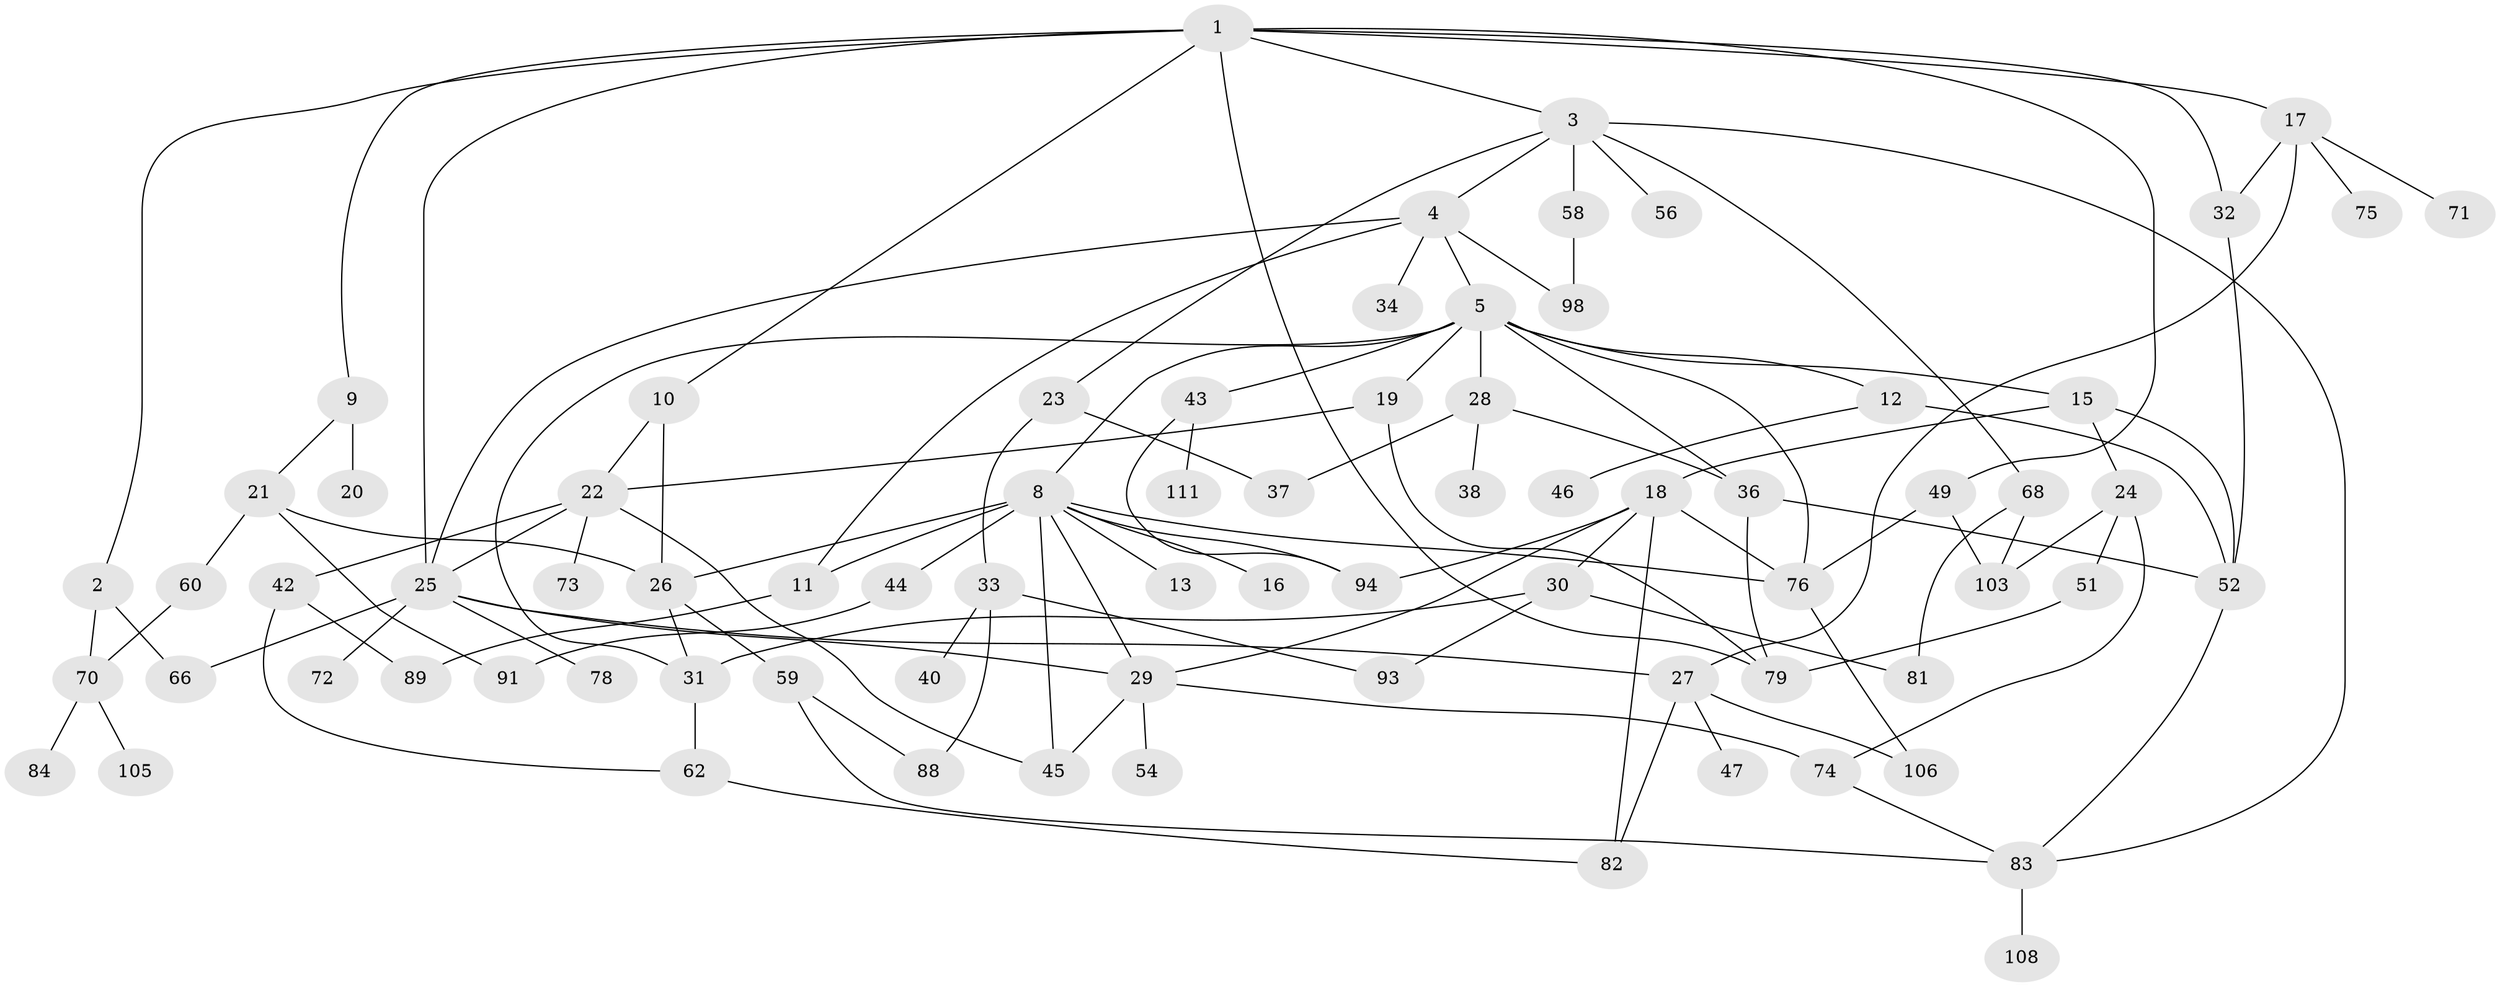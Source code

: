// Generated by graph-tools (version 1.1) at 2025/23/03/03/25 07:23:32]
// undirected, 76 vertices, 120 edges
graph export_dot {
graph [start="1"]
  node [color=gray90,style=filled];
  1 [super="+7"];
  2;
  3 [super="+48"];
  4;
  5 [super="+6"];
  8 [super="+14"];
  9;
  10;
  11 [super="+35"];
  12 [super="+69"];
  13;
  15 [super="+63"];
  16;
  17 [super="+92"];
  18 [super="+39"];
  19;
  20 [super="+67"];
  21 [super="+77"];
  22 [super="+41"];
  23;
  24;
  25 [super="+50"];
  26;
  27 [super="+80"];
  28 [super="+86"];
  29 [super="+53"];
  30;
  31 [super="+55"];
  32 [super="+85"];
  33 [super="+65"];
  34;
  36;
  37;
  38;
  40;
  42;
  43 [super="+87"];
  44;
  45 [super="+57"];
  46;
  47;
  49;
  51 [super="+109"];
  52 [super="+107"];
  54;
  56;
  58 [super="+110"];
  59 [super="+61"];
  60 [super="+64"];
  62;
  66;
  68;
  70 [super="+95"];
  71;
  72;
  73;
  74;
  75;
  76 [super="+90"];
  78;
  79 [super="+97"];
  81 [super="+96"];
  82;
  83 [super="+102"];
  84;
  88 [super="+100"];
  89;
  91;
  93 [super="+99"];
  94 [super="+101"];
  98 [super="+104"];
  103;
  105;
  106;
  108;
  111;
  1 -- 2;
  1 -- 3;
  1 -- 49;
  1 -- 32;
  1 -- 17;
  1 -- 9;
  1 -- 10;
  1 -- 25;
  1 -- 79;
  2 -- 66;
  2 -- 70;
  3 -- 4;
  3 -- 23;
  3 -- 68;
  3 -- 56;
  3 -- 83;
  3 -- 58;
  4 -- 5;
  4 -- 11;
  4 -- 25;
  4 -- 34;
  4 -- 98;
  5 -- 8;
  5 -- 28 [weight=2];
  5 -- 36;
  5 -- 43;
  5 -- 12;
  5 -- 15;
  5 -- 19;
  5 -- 76 [weight=2];
  5 -- 31;
  8 -- 13;
  8 -- 94;
  8 -- 45;
  8 -- 16;
  8 -- 26;
  8 -- 11;
  8 -- 44;
  8 -- 29;
  8 -- 76;
  9 -- 20;
  9 -- 21;
  10 -- 26;
  10 -- 22;
  11 -- 89;
  12 -- 46;
  12 -- 52;
  15 -- 18;
  15 -- 24;
  15 -- 52;
  17 -- 27;
  17 -- 71;
  17 -- 75;
  17 -- 32;
  18 -- 29;
  18 -- 30;
  18 -- 94;
  18 -- 82;
  18 -- 76;
  19 -- 22;
  19 -- 79;
  21 -- 60;
  21 -- 26;
  21 -- 91;
  22 -- 42;
  22 -- 73;
  22 -- 25;
  22 -- 45;
  23 -- 33;
  23 -- 37;
  24 -- 51;
  24 -- 74;
  24 -- 103;
  25 -- 66;
  25 -- 72;
  25 -- 27;
  25 -- 29;
  25 -- 78;
  26 -- 59;
  26 -- 31;
  27 -- 47;
  27 -- 82;
  27 -- 106;
  28 -- 37;
  28 -- 38;
  28 -- 36;
  29 -- 74;
  29 -- 54;
  29 -- 45;
  30 -- 31;
  30 -- 81;
  30 -- 93;
  31 -- 62;
  32 -- 52;
  33 -- 40;
  33 -- 93;
  33 -- 88;
  36 -- 52;
  36 -- 79;
  42 -- 62;
  42 -- 89;
  43 -- 94;
  43 -- 111;
  44 -- 91;
  49 -- 103;
  49 -- 76;
  51 -- 79;
  52 -- 83;
  58 -- 98;
  59 -- 83;
  59 -- 88;
  60 -- 70;
  62 -- 82;
  68 -- 103;
  68 -- 81;
  70 -- 84;
  70 -- 105;
  74 -- 83;
  76 -- 106;
  83 -- 108;
}

